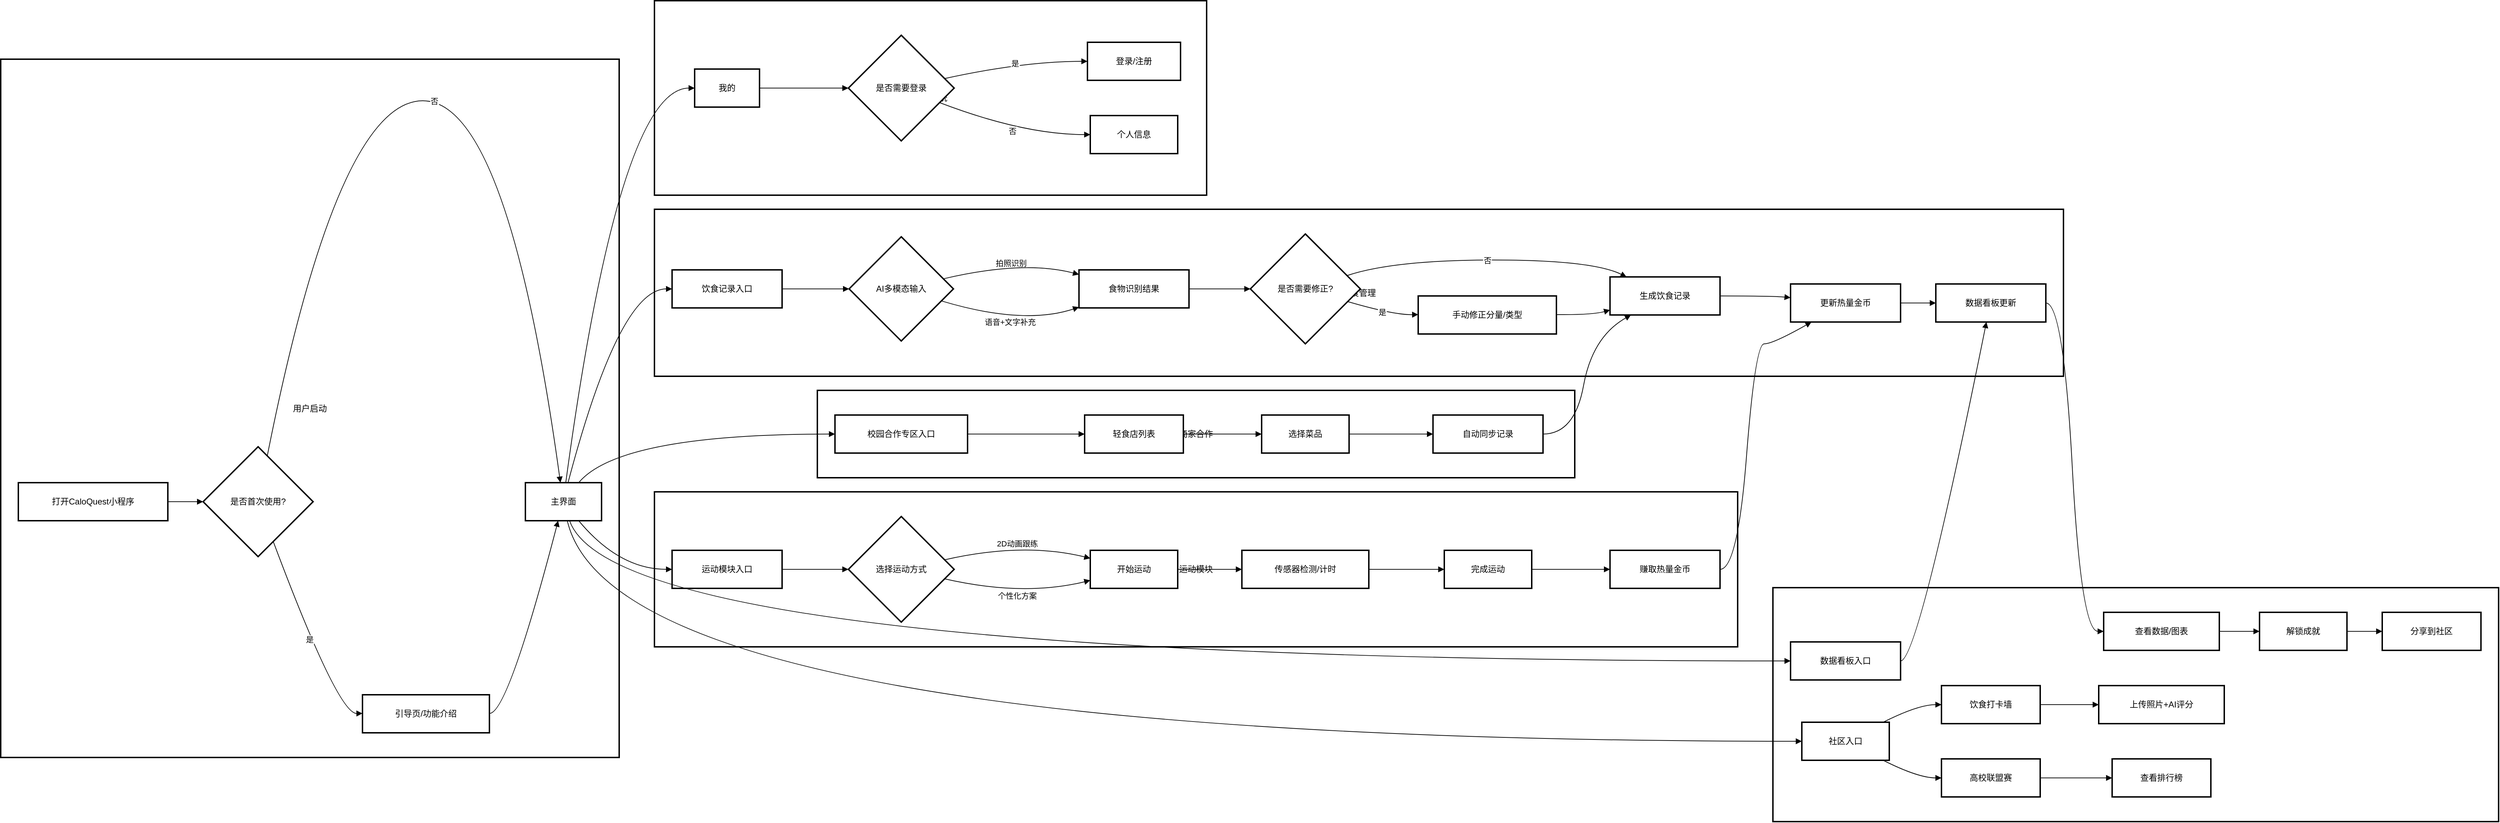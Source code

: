 <mxfile version="26.1.1">
  <diagram name="第 1 页" id="2c6VAiDTs5uEBKU6EWW7">
    <mxGraphModel dx="3000" dy="1491" grid="1" gridSize="10" guides="1" tooltips="1" connect="1" arrows="1" fold="1" page="1" pageScale="1" pageWidth="827" pageHeight="1169" math="0" shadow="0">
      <root>
        <mxCell id="0" />
        <mxCell id="1" parent="0" />
        <mxCell id="33-SSfrDdtulwa2Fb2mB-1" value="账户系统" style="whiteSpace=wrap;strokeWidth=2;" vertex="1" parent="1">
          <mxGeometry x="947" y="20" width="783" height="276" as="geometry" />
        </mxCell>
        <mxCell id="33-SSfrDdtulwa2Fb2mB-2" value="数据与社交" style="whiteSpace=wrap;strokeWidth=2;" vertex="1" parent="1">
          <mxGeometry x="2533" y="853" width="1029" height="332" as="geometry" />
        </mxCell>
        <mxCell id="33-SSfrDdtulwa2Fb2mB-3" value="运动模块" style="whiteSpace=wrap;strokeWidth=2;" vertex="1" parent="1">
          <mxGeometry x="947" y="717" width="1536" height="220" as="geometry" />
        </mxCell>
        <mxCell id="33-SSfrDdtulwa2Fb2mB-4" value="商家合作" style="whiteSpace=wrap;strokeWidth=2;" vertex="1" parent="1">
          <mxGeometry x="1178" y="573" width="1074" height="124" as="geometry" />
        </mxCell>
        <mxCell id="33-SSfrDdtulwa2Fb2mB-5" value="饮食管理" style="whiteSpace=wrap;strokeWidth=2;" vertex="1" parent="1">
          <mxGeometry x="947" y="316" width="1998" height="237" as="geometry" />
        </mxCell>
        <mxCell id="33-SSfrDdtulwa2Fb2mB-6" value="用户启动" style="whiteSpace=wrap;strokeWidth=2;" vertex="1" parent="1">
          <mxGeometry x="20" y="103" width="877" height="991" as="geometry" />
        </mxCell>
        <mxCell id="33-SSfrDdtulwa2Fb2mB-7" value="打开CaloQuest小程序" style="whiteSpace=wrap;strokeWidth=2;" vertex="1" parent="1">
          <mxGeometry x="45" y="704" width="212" height="54" as="geometry" />
        </mxCell>
        <mxCell id="33-SSfrDdtulwa2Fb2mB-8" value="是否首次使用?" style="rhombus;strokeWidth=2;whiteSpace=wrap;" vertex="1" parent="1">
          <mxGeometry x="307" y="653" width="156" height="156" as="geometry" />
        </mxCell>
        <mxCell id="33-SSfrDdtulwa2Fb2mB-9" value="引导页/功能介绍" style="whiteSpace=wrap;strokeWidth=2;" vertex="1" parent="1">
          <mxGeometry x="533" y="1005" width="180" height="54" as="geometry" />
        </mxCell>
        <mxCell id="33-SSfrDdtulwa2Fb2mB-10" value="主界面" style="whiteSpace=wrap;strokeWidth=2;" vertex="1" parent="1">
          <mxGeometry x="764" y="704" width="108" height="54" as="geometry" />
        </mxCell>
        <mxCell id="33-SSfrDdtulwa2Fb2mB-11" value="饮食记录入口" style="whiteSpace=wrap;strokeWidth=2;" vertex="1" parent="1">
          <mxGeometry x="972" y="402" width="156" height="54" as="geometry" />
        </mxCell>
        <mxCell id="33-SSfrDdtulwa2Fb2mB-12" value="AI多模态输入" style="rhombus;strokeWidth=2;whiteSpace=wrap;" vertex="1" parent="1">
          <mxGeometry x="1223" y="355" width="148" height="148" as="geometry" />
        </mxCell>
        <mxCell id="33-SSfrDdtulwa2Fb2mB-13" value="食物识别结果" style="whiteSpace=wrap;strokeWidth=2;" vertex="1" parent="1">
          <mxGeometry x="1549" y="402" width="156" height="54" as="geometry" />
        </mxCell>
        <mxCell id="33-SSfrDdtulwa2Fb2mB-14" value="是否需要修正?" style="rhombus;strokeWidth=2;whiteSpace=wrap;" vertex="1" parent="1">
          <mxGeometry x="1792" y="351" width="156" height="156" as="geometry" />
        </mxCell>
        <mxCell id="33-SSfrDdtulwa2Fb2mB-15" value="手动修正分量/类型" style="whiteSpace=wrap;strokeWidth=2;" vertex="1" parent="1">
          <mxGeometry x="2030" y="439" width="196" height="54" as="geometry" />
        </mxCell>
        <mxCell id="33-SSfrDdtulwa2Fb2mB-16" value="生成饮食记录" style="whiteSpace=wrap;strokeWidth=2;" vertex="1" parent="1">
          <mxGeometry x="2302" y="412" width="156" height="54" as="geometry" />
        </mxCell>
        <mxCell id="33-SSfrDdtulwa2Fb2mB-17" value="更新热量金币" style="whiteSpace=wrap;strokeWidth=2;" vertex="1" parent="1">
          <mxGeometry x="2558" y="422" width="156" height="54" as="geometry" />
        </mxCell>
        <mxCell id="33-SSfrDdtulwa2Fb2mB-18" value="数据看板更新" style="whiteSpace=wrap;strokeWidth=2;" vertex="1" parent="1">
          <mxGeometry x="2764" y="422" width="156" height="54" as="geometry" />
        </mxCell>
        <mxCell id="33-SSfrDdtulwa2Fb2mB-19" value="校园合作专区入口" style="whiteSpace=wrap;strokeWidth=2;" vertex="1" parent="1">
          <mxGeometry x="1203" y="608" width="188" height="54" as="geometry" />
        </mxCell>
        <mxCell id="33-SSfrDdtulwa2Fb2mB-20" value="轻食店列表" style="whiteSpace=wrap;strokeWidth=2;" vertex="1" parent="1">
          <mxGeometry x="1557" y="608" width="140" height="54" as="geometry" />
        </mxCell>
        <mxCell id="33-SSfrDdtulwa2Fb2mB-21" value="选择菜品" style="whiteSpace=wrap;strokeWidth=2;" vertex="1" parent="1">
          <mxGeometry x="1808" y="608" width="124" height="54" as="geometry" />
        </mxCell>
        <mxCell id="33-SSfrDdtulwa2Fb2mB-22" value="自动同步记录" style="whiteSpace=wrap;strokeWidth=2;" vertex="1" parent="1">
          <mxGeometry x="2051" y="608" width="156" height="54" as="geometry" />
        </mxCell>
        <mxCell id="33-SSfrDdtulwa2Fb2mB-23" value="运动模块入口" style="whiteSpace=wrap;strokeWidth=2;" vertex="1" parent="1">
          <mxGeometry x="972" y="800" width="156" height="54" as="geometry" />
        </mxCell>
        <mxCell id="33-SSfrDdtulwa2Fb2mB-24" value="选择运动方式" style="rhombus;strokeWidth=2;whiteSpace=wrap;" vertex="1" parent="1">
          <mxGeometry x="1222" y="752" width="150" height="150" as="geometry" />
        </mxCell>
        <mxCell id="33-SSfrDdtulwa2Fb2mB-25" value="开始运动" style="whiteSpace=wrap;strokeWidth=2;" vertex="1" parent="1">
          <mxGeometry x="1565" y="800" width="124" height="54" as="geometry" />
        </mxCell>
        <mxCell id="33-SSfrDdtulwa2Fb2mB-26" value="传感器检测/计时" style="whiteSpace=wrap;strokeWidth=2;" vertex="1" parent="1">
          <mxGeometry x="1780" y="800" width="180" height="54" as="geometry" />
        </mxCell>
        <mxCell id="33-SSfrDdtulwa2Fb2mB-27" value="完成运动" style="whiteSpace=wrap;strokeWidth=2;" vertex="1" parent="1">
          <mxGeometry x="2067" y="800" width="124" height="54" as="geometry" />
        </mxCell>
        <mxCell id="33-SSfrDdtulwa2Fb2mB-28" value="赚取热量金币" style="whiteSpace=wrap;strokeWidth=2;" vertex="1" parent="1">
          <mxGeometry x="2302" y="800" width="156" height="54" as="geometry" />
        </mxCell>
        <mxCell id="33-SSfrDdtulwa2Fb2mB-29" value="数据看板入口" style="whiteSpace=wrap;strokeWidth=2;" vertex="1" parent="1">
          <mxGeometry x="2558" y="930" width="156" height="54" as="geometry" />
        </mxCell>
        <mxCell id="33-SSfrDdtulwa2Fb2mB-30" value="查看数据/图表" style="whiteSpace=wrap;strokeWidth=2;" vertex="1" parent="1">
          <mxGeometry x="3002" y="888" width="164" height="54" as="geometry" />
        </mxCell>
        <mxCell id="33-SSfrDdtulwa2Fb2mB-31" value="解锁成就" style="whiteSpace=wrap;strokeWidth=2;" vertex="1" parent="1">
          <mxGeometry x="3223" y="888" width="124" height="54" as="geometry" />
        </mxCell>
        <mxCell id="33-SSfrDdtulwa2Fb2mB-32" value="分享到社区" style="whiteSpace=wrap;strokeWidth=2;" vertex="1" parent="1">
          <mxGeometry x="3397" y="888" width="140" height="54" as="geometry" />
        </mxCell>
        <mxCell id="33-SSfrDdtulwa2Fb2mB-33" value="社区入口" style="whiteSpace=wrap;strokeWidth=2;" vertex="1" parent="1">
          <mxGeometry x="2574" y="1044" width="124" height="54" as="geometry" />
        </mxCell>
        <mxCell id="33-SSfrDdtulwa2Fb2mB-34" value="饮食打卡墙" style="whiteSpace=wrap;strokeWidth=2;" vertex="1" parent="1">
          <mxGeometry x="2772" y="992" width="140" height="54" as="geometry" />
        </mxCell>
        <mxCell id="33-SSfrDdtulwa2Fb2mB-35" value="上传照片+AI评分" style="whiteSpace=wrap;strokeWidth=2;" vertex="1" parent="1">
          <mxGeometry x="2995" y="992" width="178" height="54" as="geometry" />
        </mxCell>
        <mxCell id="33-SSfrDdtulwa2Fb2mB-36" value="高校联盟赛" style="whiteSpace=wrap;strokeWidth=2;" vertex="1" parent="1">
          <mxGeometry x="2772" y="1096" width="140" height="54" as="geometry" />
        </mxCell>
        <mxCell id="33-SSfrDdtulwa2Fb2mB-37" value="查看排行榜" style="whiteSpace=wrap;strokeWidth=2;" vertex="1" parent="1">
          <mxGeometry x="3014" y="1096" width="140" height="54" as="geometry" />
        </mxCell>
        <mxCell id="33-SSfrDdtulwa2Fb2mB-38" value="我的" style="whiteSpace=wrap;strokeWidth=2;" vertex="1" parent="1">
          <mxGeometry x="1004" y="117" width="92" height="54" as="geometry" />
        </mxCell>
        <mxCell id="33-SSfrDdtulwa2Fb2mB-39" value="是否需要登录" style="rhombus;strokeWidth=2;whiteSpace=wrap;" vertex="1" parent="1">
          <mxGeometry x="1222" y="69" width="150" height="150" as="geometry" />
        </mxCell>
        <mxCell id="33-SSfrDdtulwa2Fb2mB-40" value="登录/注册" style="whiteSpace=wrap;strokeWidth=2;" vertex="1" parent="1">
          <mxGeometry x="1561" y="79" width="132" height="54" as="geometry" />
        </mxCell>
        <mxCell id="33-SSfrDdtulwa2Fb2mB-41" value="个人信息" style="whiteSpace=wrap;strokeWidth=2;" vertex="1" parent="1">
          <mxGeometry x="1565" y="183" width="124" height="54" as="geometry" />
        </mxCell>
        <mxCell id="33-SSfrDdtulwa2Fb2mB-42" value="" style="curved=1;startArrow=none;endArrow=block;exitX=1;exitY=0.5;entryX=0;entryY=0.5;rounded=0;" edge="1" parent="1" source="33-SSfrDdtulwa2Fb2mB-7" target="33-SSfrDdtulwa2Fb2mB-8">
          <mxGeometry relative="1" as="geometry">
            <Array as="points" />
          </mxGeometry>
        </mxCell>
        <mxCell id="33-SSfrDdtulwa2Fb2mB-43" value="是" style="curved=1;startArrow=none;endArrow=block;exitX=0.69;exitY=1;entryX=0;entryY=0.49;rounded=0;" edge="1" parent="1" source="33-SSfrDdtulwa2Fb2mB-8" target="33-SSfrDdtulwa2Fb2mB-9">
          <mxGeometry relative="1" as="geometry">
            <Array as="points">
              <mxPoint x="498" y="1032" />
            </Array>
          </mxGeometry>
        </mxCell>
        <mxCell id="33-SSfrDdtulwa2Fb2mB-44" value="否" style="curved=1;startArrow=none;endArrow=block;exitX=0.6;exitY=0;entryX=0.46;entryY=0;rounded=0;" edge="1" parent="1" source="33-SSfrDdtulwa2Fb2mB-8" target="33-SSfrDdtulwa2Fb2mB-10">
          <mxGeometry relative="1" as="geometry">
            <Array as="points">
              <mxPoint x="498" y="162" />
              <mxPoint x="739" y="162" />
            </Array>
          </mxGeometry>
        </mxCell>
        <mxCell id="33-SSfrDdtulwa2Fb2mB-45" value="" style="curved=1;startArrow=none;endArrow=block;exitX=1;exitY=0.49;entryX=0.43;entryY=1;rounded=0;" edge="1" parent="1" source="33-SSfrDdtulwa2Fb2mB-9" target="33-SSfrDdtulwa2Fb2mB-10">
          <mxGeometry relative="1" as="geometry">
            <Array as="points">
              <mxPoint x="739" y="1032" />
            </Array>
          </mxGeometry>
        </mxCell>
        <mxCell id="33-SSfrDdtulwa2Fb2mB-46" value="" style="curved=1;startArrow=none;endArrow=block;exitX=0.56;exitY=0;entryX=0;entryY=0.5;rounded=0;" edge="1" parent="1" source="33-SSfrDdtulwa2Fb2mB-10" target="33-SSfrDdtulwa2Fb2mB-11">
          <mxGeometry relative="1" as="geometry">
            <Array as="points">
              <mxPoint x="897" y="429" />
            </Array>
          </mxGeometry>
        </mxCell>
        <mxCell id="33-SSfrDdtulwa2Fb2mB-47" value="" style="curved=1;startArrow=none;endArrow=block;exitX=1;exitY=0.5;entryX=0;entryY=0.5;rounded=0;" edge="1" parent="1" source="33-SSfrDdtulwa2Fb2mB-11" target="33-SSfrDdtulwa2Fb2mB-12">
          <mxGeometry relative="1" as="geometry">
            <Array as="points" />
          </mxGeometry>
        </mxCell>
        <mxCell id="33-SSfrDdtulwa2Fb2mB-48" value="拍照识别" style="curved=1;startArrow=none;endArrow=block;exitX=1;exitY=0.38;entryX=0;entryY=0.12;rounded=0;" edge="1" parent="1" source="33-SSfrDdtulwa2Fb2mB-12" target="33-SSfrDdtulwa2Fb2mB-13">
          <mxGeometry relative="1" as="geometry">
            <Array as="points">
              <mxPoint x="1470" y="388" />
            </Array>
          </mxGeometry>
        </mxCell>
        <mxCell id="33-SSfrDdtulwa2Fb2mB-49" value="语音+文字补充" style="curved=1;startArrow=none;endArrow=block;exitX=1;exitY=0.65;entryX=0;entryY=0.98;rounded=0;" edge="1" parent="1" source="33-SSfrDdtulwa2Fb2mB-12" target="33-SSfrDdtulwa2Fb2mB-13">
          <mxGeometry relative="1" as="geometry">
            <Array as="points">
              <mxPoint x="1470" y="481" />
            </Array>
          </mxGeometry>
        </mxCell>
        <mxCell id="33-SSfrDdtulwa2Fb2mB-50" value="" style="curved=1;startArrow=none;endArrow=block;exitX=1;exitY=0.5;entryX=0;entryY=0.5;rounded=0;" edge="1" parent="1" source="33-SSfrDdtulwa2Fb2mB-13" target="33-SSfrDdtulwa2Fb2mB-14">
          <mxGeometry relative="1" as="geometry">
            <Array as="points" />
          </mxGeometry>
        </mxCell>
        <mxCell id="33-SSfrDdtulwa2Fb2mB-51" value="是" style="curved=1;startArrow=none;endArrow=block;exitX=1;exitY=0.65;entryX=0;entryY=0.49;rounded=0;" edge="1" parent="1" source="33-SSfrDdtulwa2Fb2mB-14" target="33-SSfrDdtulwa2Fb2mB-15">
          <mxGeometry relative="1" as="geometry">
            <Array as="points">
              <mxPoint x="1995" y="466" />
            </Array>
          </mxGeometry>
        </mxCell>
        <mxCell id="33-SSfrDdtulwa2Fb2mB-52" value="否" style="curved=1;startArrow=none;endArrow=block;exitX=1;exitY=0.34;entryX=0.15;entryY=0;rounded=0;" edge="1" parent="1" source="33-SSfrDdtulwa2Fb2mB-14" target="33-SSfrDdtulwa2Fb2mB-16">
          <mxGeometry relative="1" as="geometry">
            <Array as="points">
              <mxPoint x="1995" y="388" />
              <mxPoint x="2277" y="388" />
            </Array>
          </mxGeometry>
        </mxCell>
        <mxCell id="33-SSfrDdtulwa2Fb2mB-53" value="" style="curved=1;startArrow=none;endArrow=block;exitX=1;exitY=0.49;entryX=0;entryY=0.87;rounded=0;" edge="1" parent="1" source="33-SSfrDdtulwa2Fb2mB-15" target="33-SSfrDdtulwa2Fb2mB-16">
          <mxGeometry relative="1" as="geometry">
            <Array as="points">
              <mxPoint x="2277" y="466" />
            </Array>
          </mxGeometry>
        </mxCell>
        <mxCell id="33-SSfrDdtulwa2Fb2mB-54" value="" style="curved=1;startArrow=none;endArrow=block;exitX=1;exitY=0.5;entryX=0;entryY=0.36;rounded=0;" edge="1" parent="1" source="33-SSfrDdtulwa2Fb2mB-16" target="33-SSfrDdtulwa2Fb2mB-17">
          <mxGeometry relative="1" as="geometry">
            <Array as="points">
              <mxPoint x="2533" y="439" />
            </Array>
          </mxGeometry>
        </mxCell>
        <mxCell id="33-SSfrDdtulwa2Fb2mB-55" value="" style="curved=1;startArrow=none;endArrow=block;exitX=1;exitY=0.5;entryX=0;entryY=0.5;rounded=0;" edge="1" parent="1" source="33-SSfrDdtulwa2Fb2mB-17" target="33-SSfrDdtulwa2Fb2mB-18">
          <mxGeometry relative="1" as="geometry">
            <Array as="points" />
          </mxGeometry>
        </mxCell>
        <mxCell id="33-SSfrDdtulwa2Fb2mB-56" value="" style="curved=1;startArrow=none;endArrow=block;exitX=0.7;exitY=0;entryX=0;entryY=0.5;rounded=0;" edge="1" parent="1" source="33-SSfrDdtulwa2Fb2mB-10" target="33-SSfrDdtulwa2Fb2mB-19">
          <mxGeometry relative="1" as="geometry">
            <Array as="points">
              <mxPoint x="897" y="635" />
            </Array>
          </mxGeometry>
        </mxCell>
        <mxCell id="33-SSfrDdtulwa2Fb2mB-57" value="" style="curved=1;startArrow=none;endArrow=block;exitX=1;exitY=0.5;entryX=0;entryY=0.5;rounded=0;" edge="1" parent="1" source="33-SSfrDdtulwa2Fb2mB-19" target="33-SSfrDdtulwa2Fb2mB-20">
          <mxGeometry relative="1" as="geometry">
            <Array as="points" />
          </mxGeometry>
        </mxCell>
        <mxCell id="33-SSfrDdtulwa2Fb2mB-58" value="" style="curved=1;startArrow=none;endArrow=block;exitX=1;exitY=0.5;entryX=0;entryY=0.5;rounded=0;" edge="1" parent="1" source="33-SSfrDdtulwa2Fb2mB-20" target="33-SSfrDdtulwa2Fb2mB-21">
          <mxGeometry relative="1" as="geometry">
            <Array as="points" />
          </mxGeometry>
        </mxCell>
        <mxCell id="33-SSfrDdtulwa2Fb2mB-59" value="" style="curved=1;startArrow=none;endArrow=block;exitX=1;exitY=0.5;entryX=0;entryY=0.5;rounded=0;" edge="1" parent="1" source="33-SSfrDdtulwa2Fb2mB-21" target="33-SSfrDdtulwa2Fb2mB-22">
          <mxGeometry relative="1" as="geometry">
            <Array as="points" />
          </mxGeometry>
        </mxCell>
        <mxCell id="33-SSfrDdtulwa2Fb2mB-60" value="" style="curved=1;startArrow=none;endArrow=block;exitX=1;exitY=0.5;entryX=0.19;entryY=1;rounded=0;" edge="1" parent="1" source="33-SSfrDdtulwa2Fb2mB-22" target="33-SSfrDdtulwa2Fb2mB-16">
          <mxGeometry relative="1" as="geometry">
            <Array as="points">
              <mxPoint x="2252" y="635" />
              <mxPoint x="2277" y="497" />
            </Array>
          </mxGeometry>
        </mxCell>
        <mxCell id="33-SSfrDdtulwa2Fb2mB-61" value="" style="curved=1;startArrow=none;endArrow=block;exitX=0.7;exitY=1;entryX=0;entryY=0.5;rounded=0;" edge="1" parent="1" source="33-SSfrDdtulwa2Fb2mB-10" target="33-SSfrDdtulwa2Fb2mB-23">
          <mxGeometry relative="1" as="geometry">
            <Array as="points">
              <mxPoint x="897" y="827" />
            </Array>
          </mxGeometry>
        </mxCell>
        <mxCell id="33-SSfrDdtulwa2Fb2mB-62" value="" style="curved=1;startArrow=none;endArrow=block;exitX=1;exitY=0.5;entryX=0;entryY=0.5;rounded=0;" edge="1" parent="1" source="33-SSfrDdtulwa2Fb2mB-23" target="33-SSfrDdtulwa2Fb2mB-24">
          <mxGeometry relative="1" as="geometry">
            <Array as="points" />
          </mxGeometry>
        </mxCell>
        <mxCell id="33-SSfrDdtulwa2Fb2mB-63" value="2D动画跟练" style="curved=1;startArrow=none;endArrow=block;exitX=1;exitY=0.39;entryX=0;entryY=0.21;rounded=0;" edge="1" parent="1" source="33-SSfrDdtulwa2Fb2mB-24" target="33-SSfrDdtulwa2Fb2mB-25">
          <mxGeometry relative="1" as="geometry">
            <Array as="points">
              <mxPoint x="1470" y="788" />
            </Array>
          </mxGeometry>
        </mxCell>
        <mxCell id="33-SSfrDdtulwa2Fb2mB-64" value="个性化方案" style="curved=1;startArrow=none;endArrow=block;exitX=1;exitY=0.61;entryX=0;entryY=0.79;rounded=0;" edge="1" parent="1" source="33-SSfrDdtulwa2Fb2mB-24" target="33-SSfrDdtulwa2Fb2mB-25">
          <mxGeometry relative="1" as="geometry">
            <Array as="points">
              <mxPoint x="1470" y="866" />
            </Array>
          </mxGeometry>
        </mxCell>
        <mxCell id="33-SSfrDdtulwa2Fb2mB-65" value="" style="curved=1;startArrow=none;endArrow=block;exitX=1;exitY=0.5;entryX=0;entryY=0.5;rounded=0;" edge="1" parent="1" source="33-SSfrDdtulwa2Fb2mB-25" target="33-SSfrDdtulwa2Fb2mB-26">
          <mxGeometry relative="1" as="geometry">
            <Array as="points" />
          </mxGeometry>
        </mxCell>
        <mxCell id="33-SSfrDdtulwa2Fb2mB-66" value="" style="curved=1;startArrow=none;endArrow=block;exitX=1;exitY=0.5;entryX=0;entryY=0.5;rounded=0;" edge="1" parent="1" source="33-SSfrDdtulwa2Fb2mB-26" target="33-SSfrDdtulwa2Fb2mB-27">
          <mxGeometry relative="1" as="geometry">
            <Array as="points" />
          </mxGeometry>
        </mxCell>
        <mxCell id="33-SSfrDdtulwa2Fb2mB-67" value="" style="curved=1;startArrow=none;endArrow=block;exitX=1;exitY=0.5;entryX=0;entryY=0.5;rounded=0;" edge="1" parent="1" source="33-SSfrDdtulwa2Fb2mB-27" target="33-SSfrDdtulwa2Fb2mB-28">
          <mxGeometry relative="1" as="geometry">
            <Array as="points" />
          </mxGeometry>
        </mxCell>
        <mxCell id="33-SSfrDdtulwa2Fb2mB-68" value="" style="curved=1;startArrow=none;endArrow=block;exitX=1;exitY=0.5;entryX=0.19;entryY=1;rounded=0;" edge="1" parent="1" source="33-SSfrDdtulwa2Fb2mB-28" target="33-SSfrDdtulwa2Fb2mB-17">
          <mxGeometry relative="1" as="geometry">
            <Array as="points">
              <mxPoint x="2483" y="827" />
              <mxPoint x="2508" y="507" />
              <mxPoint x="2533" y="507" />
            </Array>
          </mxGeometry>
        </mxCell>
        <mxCell id="33-SSfrDdtulwa2Fb2mB-69" value="" style="curved=1;startArrow=none;endArrow=block;exitX=0.58;exitY=1;entryX=0;entryY=0.5;rounded=0;" edge="1" parent="1" source="33-SSfrDdtulwa2Fb2mB-10" target="33-SSfrDdtulwa2Fb2mB-29">
          <mxGeometry relative="1" as="geometry">
            <Array as="points">
              <mxPoint x="897" y="957" />
            </Array>
          </mxGeometry>
        </mxCell>
        <mxCell id="33-SSfrDdtulwa2Fb2mB-70" value="" style="curved=1;startArrow=none;endArrow=block;exitX=1;exitY=0.5;entryX=0.46;entryY=1;rounded=0;" edge="1" parent="1" source="33-SSfrDdtulwa2Fb2mB-29" target="33-SSfrDdtulwa2Fb2mB-18">
          <mxGeometry relative="1" as="geometry">
            <Array as="points">
              <mxPoint x="2739" y="957" />
            </Array>
          </mxGeometry>
        </mxCell>
        <mxCell id="33-SSfrDdtulwa2Fb2mB-71" value="" style="curved=1;startArrow=none;endArrow=block;exitX=1;exitY=0.5;entryX=0;entryY=0.5;rounded=0;" edge="1" parent="1" source="33-SSfrDdtulwa2Fb2mB-18" target="33-SSfrDdtulwa2Fb2mB-30">
          <mxGeometry relative="1" as="geometry">
            <Array as="points">
              <mxPoint x="2945" y="449" />
              <mxPoint x="2970" y="915" />
            </Array>
          </mxGeometry>
        </mxCell>
        <mxCell id="33-SSfrDdtulwa2Fb2mB-72" value="" style="curved=1;startArrow=none;endArrow=block;exitX=1;exitY=0.5;entryX=0;entryY=0.5;rounded=0;" edge="1" parent="1" source="33-SSfrDdtulwa2Fb2mB-30" target="33-SSfrDdtulwa2Fb2mB-31">
          <mxGeometry relative="1" as="geometry">
            <Array as="points" />
          </mxGeometry>
        </mxCell>
        <mxCell id="33-SSfrDdtulwa2Fb2mB-73" value="" style="curved=1;startArrow=none;endArrow=block;exitX=1;exitY=0.5;entryX=0;entryY=0.5;rounded=0;" edge="1" parent="1" source="33-SSfrDdtulwa2Fb2mB-31" target="33-SSfrDdtulwa2Fb2mB-32">
          <mxGeometry relative="1" as="geometry">
            <Array as="points" />
          </mxGeometry>
        </mxCell>
        <mxCell id="33-SSfrDdtulwa2Fb2mB-74" value="" style="curved=1;startArrow=none;endArrow=block;exitX=0.55;exitY=1;entryX=0;entryY=0.5;rounded=0;" edge="1" parent="1" source="33-SSfrDdtulwa2Fb2mB-10" target="33-SSfrDdtulwa2Fb2mB-33">
          <mxGeometry relative="1" as="geometry">
            <Array as="points">
              <mxPoint x="897" y="1071" />
            </Array>
          </mxGeometry>
        </mxCell>
        <mxCell id="33-SSfrDdtulwa2Fb2mB-75" value="" style="curved=1;startArrow=none;endArrow=block;exitX=0.93;exitY=0;entryX=0;entryY=0.5;rounded=0;" edge="1" parent="1" source="33-SSfrDdtulwa2Fb2mB-33" target="33-SSfrDdtulwa2Fb2mB-34">
          <mxGeometry relative="1" as="geometry">
            <Array as="points">
              <mxPoint x="2739" y="1019" />
            </Array>
          </mxGeometry>
        </mxCell>
        <mxCell id="33-SSfrDdtulwa2Fb2mB-76" value="" style="curved=1;startArrow=none;endArrow=block;exitX=1;exitY=0.5;entryX=0;entryY=0.5;rounded=0;" edge="1" parent="1" source="33-SSfrDdtulwa2Fb2mB-34" target="33-SSfrDdtulwa2Fb2mB-35">
          <mxGeometry relative="1" as="geometry">
            <Array as="points" />
          </mxGeometry>
        </mxCell>
        <mxCell id="33-SSfrDdtulwa2Fb2mB-77" value="" style="curved=1;startArrow=none;endArrow=block;exitX=0.93;exitY=1;entryX=0;entryY=0.5;rounded=0;" edge="1" parent="1" source="33-SSfrDdtulwa2Fb2mB-33" target="33-SSfrDdtulwa2Fb2mB-36">
          <mxGeometry relative="1" as="geometry">
            <Array as="points">
              <mxPoint x="2739" y="1123" />
            </Array>
          </mxGeometry>
        </mxCell>
        <mxCell id="33-SSfrDdtulwa2Fb2mB-78" value="" style="curved=1;startArrow=none;endArrow=block;exitX=1;exitY=0.5;entryX=0;entryY=0.5;rounded=0;" edge="1" parent="1" source="33-SSfrDdtulwa2Fb2mB-36" target="33-SSfrDdtulwa2Fb2mB-37">
          <mxGeometry relative="1" as="geometry">
            <Array as="points" />
          </mxGeometry>
        </mxCell>
        <mxCell id="33-SSfrDdtulwa2Fb2mB-79" value="" style="curved=1;startArrow=none;endArrow=block;exitX=0.53;exitY=0;entryX=0;entryY=0.5;rounded=0;" edge="1" parent="1" source="33-SSfrDdtulwa2Fb2mB-10" target="33-SSfrDdtulwa2Fb2mB-38">
          <mxGeometry relative="1" as="geometry">
            <Array as="points">
              <mxPoint x="897" y="144" />
            </Array>
          </mxGeometry>
        </mxCell>
        <mxCell id="33-SSfrDdtulwa2Fb2mB-80" value="" style="curved=1;startArrow=none;endArrow=block;exitX=1;exitY=0.5;entryX=0;entryY=0.5;rounded=0;" edge="1" parent="1" source="33-SSfrDdtulwa2Fb2mB-38" target="33-SSfrDdtulwa2Fb2mB-39">
          <mxGeometry relative="1" as="geometry">
            <Array as="points" />
          </mxGeometry>
        </mxCell>
        <mxCell id="33-SSfrDdtulwa2Fb2mB-81" value="是" style="curved=1;startArrow=none;endArrow=block;exitX=1;exitY=0.39;entryX=0;entryY=0.5;rounded=0;" edge="1" parent="1" source="33-SSfrDdtulwa2Fb2mB-39" target="33-SSfrDdtulwa2Fb2mB-40">
          <mxGeometry relative="1" as="geometry">
            <Array as="points">
              <mxPoint x="1470" y="106" />
            </Array>
          </mxGeometry>
        </mxCell>
        <mxCell id="33-SSfrDdtulwa2Fb2mB-82" value="否" style="curved=1;startArrow=none;endArrow=block;exitX=1;exitY=0.69;entryX=0;entryY=0.5;rounded=0;" edge="1" parent="1" source="33-SSfrDdtulwa2Fb2mB-39" target="33-SSfrDdtulwa2Fb2mB-41">
          <mxGeometry relative="1" as="geometry">
            <Array as="points">
              <mxPoint x="1470" y="210" />
            </Array>
          </mxGeometry>
        </mxCell>
      </root>
    </mxGraphModel>
  </diagram>
</mxfile>
